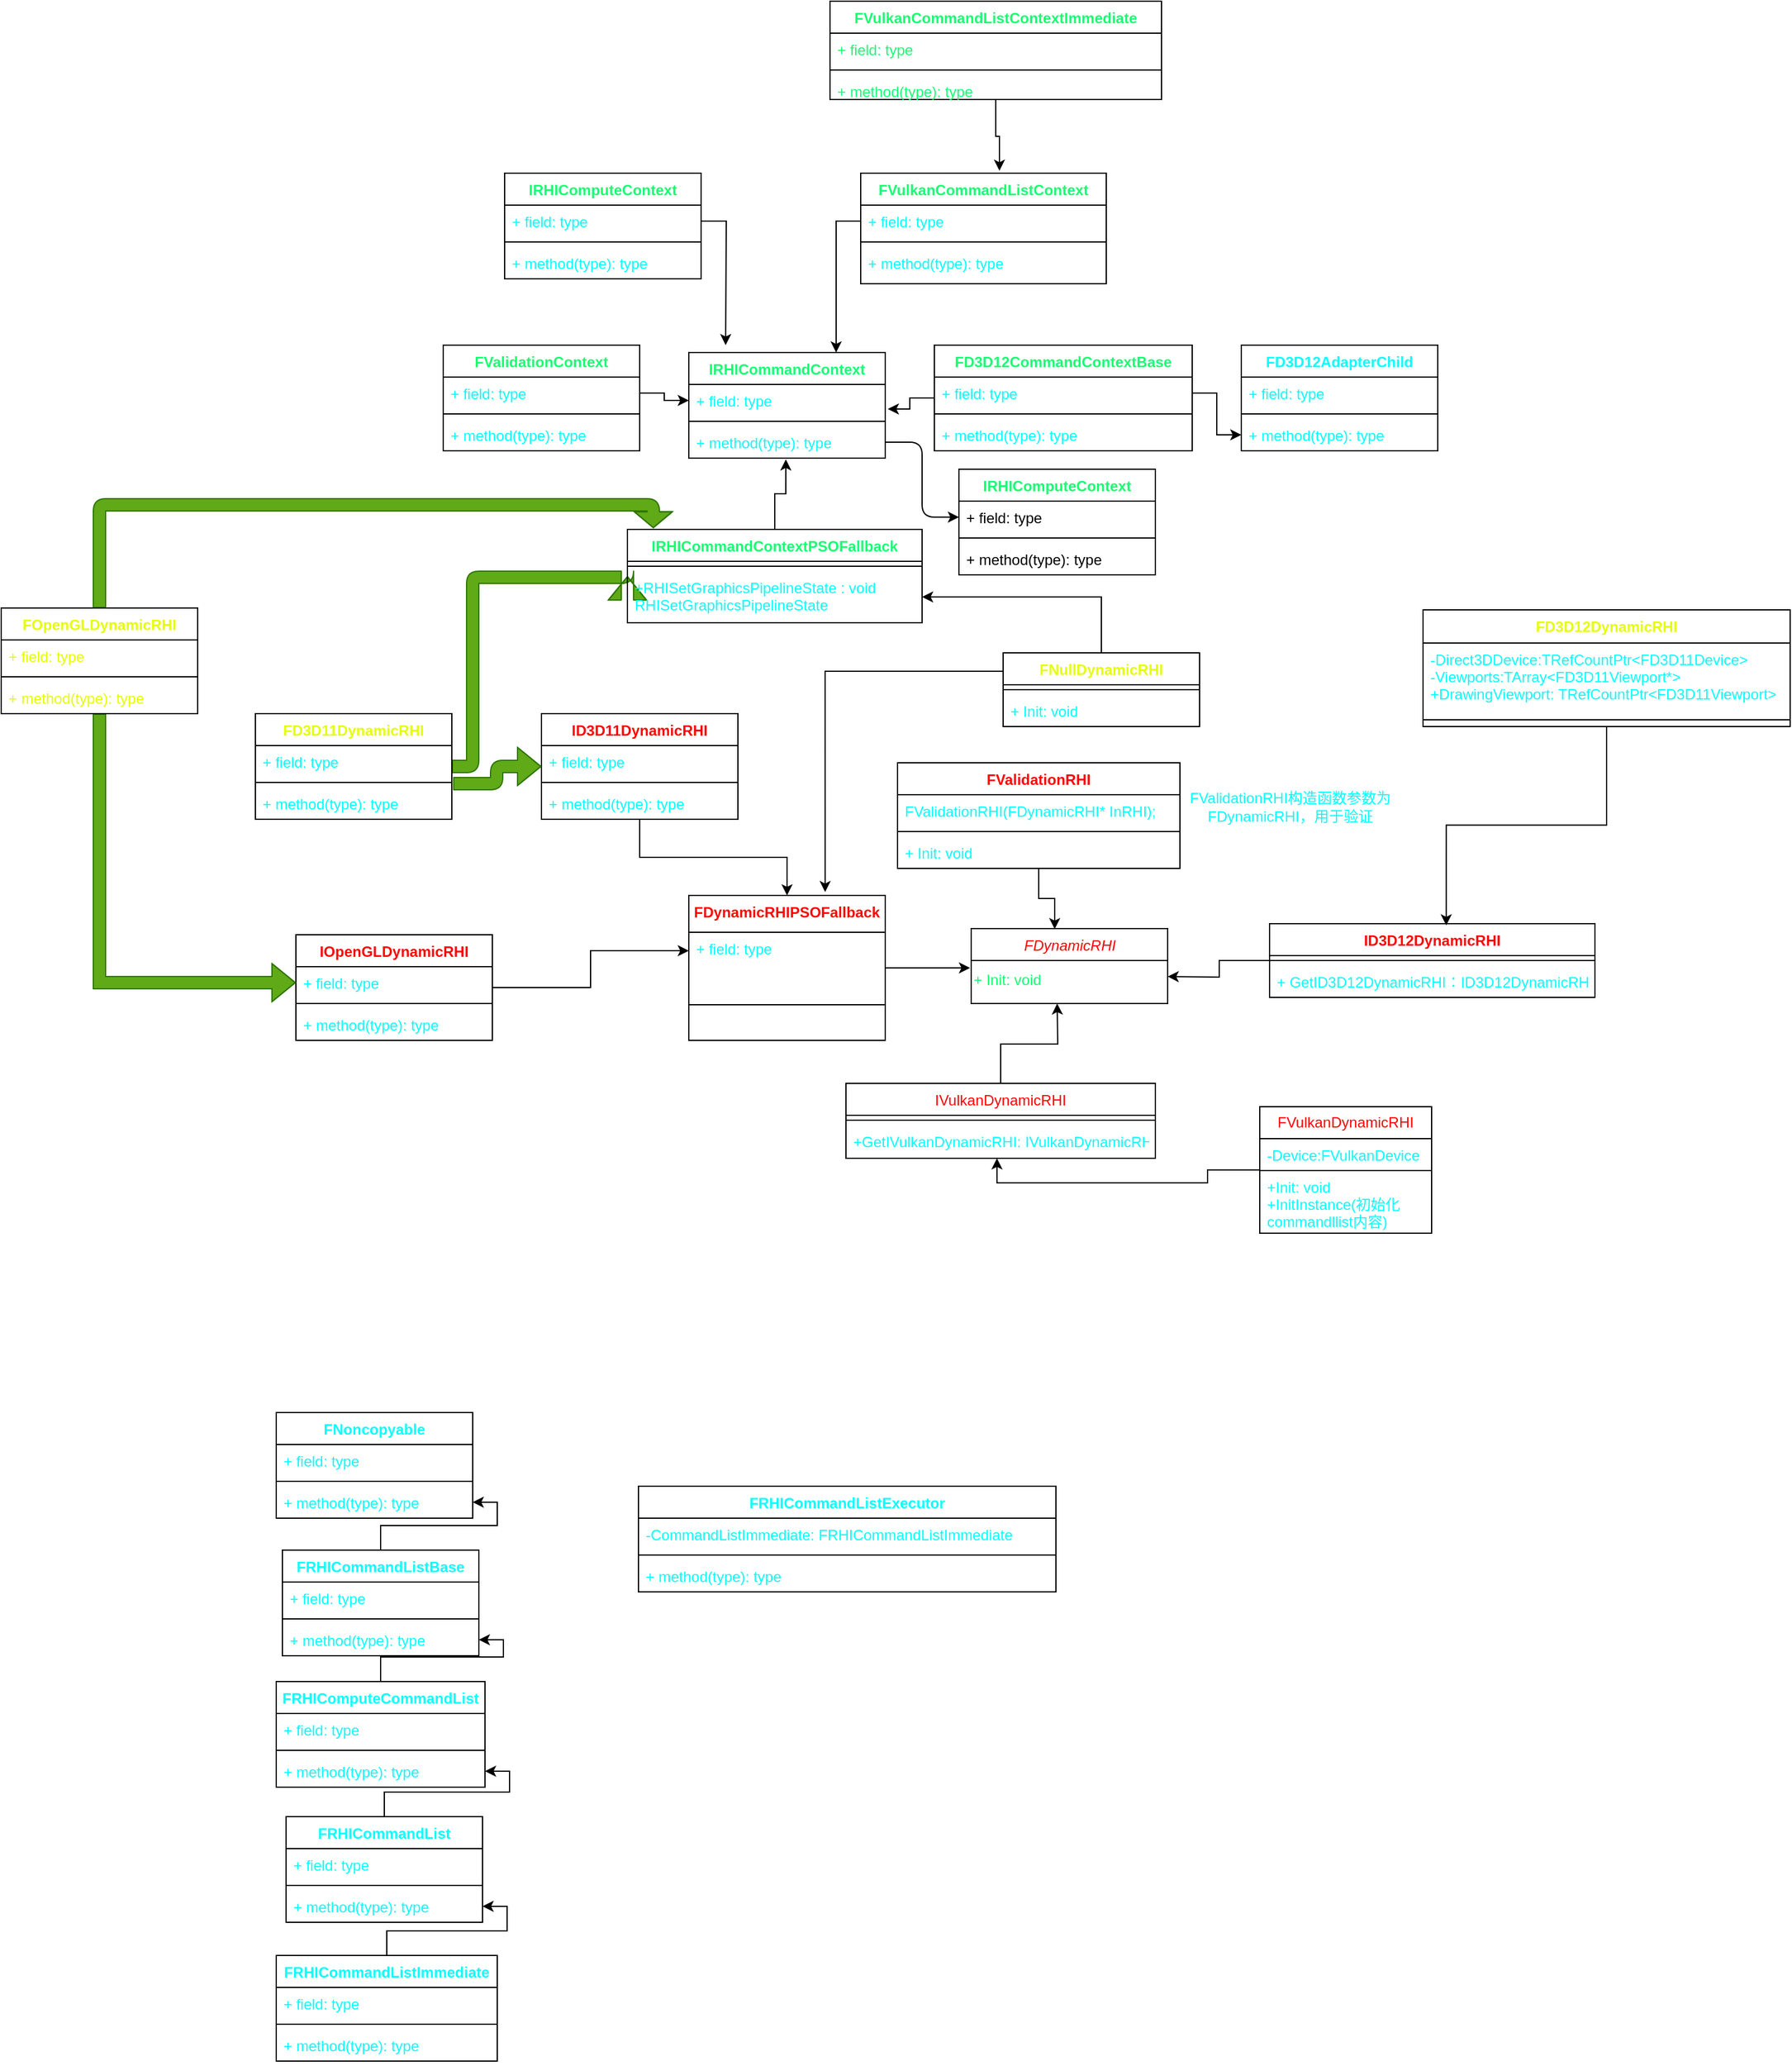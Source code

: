 <mxfile version="20.8.11" type="github">
  <diagram id="C5RBs43oDa-KdzZeNtuy" name="Page-1">
    <mxGraphModel dx="1834" dy="1564" grid="0" gridSize="10" guides="1" tooltips="1" connect="1" arrows="1" fold="1" page="0" pageScale="1" pageWidth="827" pageHeight="1169" math="0" shadow="0">
      <root>
        <mxCell id="WIyWlLk6GJQsqaUBKTNV-0" />
        <mxCell id="WIyWlLk6GJQsqaUBKTNV-1" parent="WIyWlLk6GJQsqaUBKTNV-0" />
        <mxCell id="zkfFHV4jXpPFQw0GAbJ--0" value="FDynamicRHI" style="swimlane;fontStyle=2;align=center;verticalAlign=top;childLayout=stackLayout;horizontal=1;startSize=26;horizontalStack=0;resizeParent=1;resizeLast=0;collapsible=1;marginBottom=0;rounded=0;shadow=0;strokeWidth=1;fontColor=#FF0000;html=1;" parent="WIyWlLk6GJQsqaUBKTNV-1" vertex="1">
          <mxGeometry x="530" y="15" width="160" height="61" as="geometry">
            <mxRectangle x="230" y="140" width="160" height="26" as="alternateBounds" />
          </mxGeometry>
        </mxCell>
        <mxCell id="ct4GilfMrJWq7pkuff7d-185" style="edgeStyle=orthogonalEdgeStyle;rounded=0;orthogonalLoop=1;jettySize=auto;html=1;labelBackgroundColor=#B3FFC2;fontColor=#14FF72;" parent="WIyWlLk6GJQsqaUBKTNV-1" source="9G_x_tOFYHVMLtaE8qk1-5" edge="1">
          <mxGeometry relative="1" as="geometry">
            <mxPoint x="600" y="76" as="targetPoint" />
          </mxGeometry>
        </mxCell>
        <mxCell id="9G_x_tOFYHVMLtaE8qk1-5" value="IVulkanDynamicRHI" style="swimlane;fontStyle=0;align=center;verticalAlign=top;childLayout=stackLayout;horizontal=1;startSize=26;horizontalStack=0;resizeParent=1;resizeParentMax=0;resizeLast=0;collapsible=1;marginBottom=0;fontColor=#FF0000;" parent="WIyWlLk6GJQsqaUBKTNV-1" vertex="1">
          <mxGeometry x="428" y="141" width="252" height="61" as="geometry" />
        </mxCell>
        <mxCell id="9G_x_tOFYHVMLtaE8qk1-7" value="" style="line;strokeWidth=1;fillColor=none;align=left;verticalAlign=middle;spacingTop=-1;spacingLeft=3;spacingRight=3;rotatable=0;labelPosition=right;points=[];portConstraint=eastwest;strokeColor=inherit;fontColor=#00FFFF;" parent="9G_x_tOFYHVMLtaE8qk1-5" vertex="1">
          <mxGeometry y="26" width="252" height="8" as="geometry" />
        </mxCell>
        <mxCell id="9G_x_tOFYHVMLtaE8qk1-8" value="+GetIVulkanDynamicRHI: IVulkanDynamicRHI" style="text;strokeColor=none;fillColor=none;align=left;verticalAlign=top;spacingLeft=4;spacingRight=4;overflow=hidden;rotatable=0;points=[[0,0.5],[1,0.5]];portConstraint=eastwest;fontColor=#00FFFF;" parent="9G_x_tOFYHVMLtaE8qk1-5" vertex="1">
          <mxGeometry y="34" width="252" height="27" as="geometry" />
        </mxCell>
        <mxCell id="ct4GilfMrJWq7pkuff7d-179" style="edgeStyle=orthogonalEdgeStyle;rounded=0;orthogonalLoop=1;jettySize=auto;html=1;entryX=1;entryY=0.5;entryDx=0;entryDy=0;labelBackgroundColor=#B3FFC2;fontColor=#14FF72;" parent="WIyWlLk6GJQsqaUBKTNV-1" source="9G_x_tOFYHVMLtaE8qk1-10" edge="1">
          <mxGeometry relative="1" as="geometry">
            <mxPoint x="690" y="54" as="targetPoint" />
          </mxGeometry>
        </mxCell>
        <mxCell id="9G_x_tOFYHVMLtaE8qk1-10" value="ID3D12DynamicRHI" style="swimlane;fontStyle=1;align=center;verticalAlign=top;childLayout=stackLayout;horizontal=1;startSize=26;horizontalStack=0;resizeParent=1;resizeParentMax=0;resizeLast=0;collapsible=1;marginBottom=0;fontColor=#FF0000;" parent="WIyWlLk6GJQsqaUBKTNV-1" vertex="1">
          <mxGeometry x="773" y="11" width="265" height="60" as="geometry" />
        </mxCell>
        <mxCell id="9G_x_tOFYHVMLtaE8qk1-12" value="" style="line;strokeWidth=1;fillColor=none;align=left;verticalAlign=middle;spacingTop=-1;spacingLeft=3;spacingRight=3;rotatable=0;labelPosition=right;points=[];portConstraint=eastwest;strokeColor=inherit;fontColor=#00FFFF;" parent="9G_x_tOFYHVMLtaE8qk1-10" vertex="1">
          <mxGeometry y="26" width="265" height="8" as="geometry" />
        </mxCell>
        <mxCell id="9G_x_tOFYHVMLtaE8qk1-13" value="+ GetID3D12DynamicRHI：ID3D12DynamicRHI" style="text;strokeColor=none;fillColor=none;align=left;verticalAlign=top;spacingLeft=4;spacingRight=4;overflow=hidden;rotatable=0;points=[[0,0.5],[1,0.5]];portConstraint=eastwest;fontColor=#00FFFF;" parent="9G_x_tOFYHVMLtaE8qk1-10" vertex="1">
          <mxGeometry y="34" width="265" height="26" as="geometry" />
        </mxCell>
        <mxCell id="ct4GilfMrJWq7pkuff7d-32" style="edgeStyle=orthogonalEdgeStyle;rounded=0;orthogonalLoop=1;jettySize=auto;html=1;entryX=0.425;entryY=0.007;entryDx=0;entryDy=0;entryPerimeter=0;fontColor=#00FFFF;" parent="WIyWlLk6GJQsqaUBKTNV-1" source="9G_x_tOFYHVMLtaE8qk1-15" target="zkfFHV4jXpPFQw0GAbJ--0" edge="1">
          <mxGeometry relative="1" as="geometry" />
        </mxCell>
        <mxCell id="9G_x_tOFYHVMLtaE8qk1-15" value="FValidationRHI" style="swimlane;fontStyle=1;align=center;verticalAlign=top;childLayout=stackLayout;horizontal=1;startSize=26;horizontalStack=0;resizeParent=1;resizeParentMax=0;resizeLast=0;collapsible=1;marginBottom=0;fontColor=#FF0000;" parent="WIyWlLk6GJQsqaUBKTNV-1" vertex="1">
          <mxGeometry x="470" y="-120" width="230" height="86" as="geometry" />
        </mxCell>
        <mxCell id="9G_x_tOFYHVMLtaE8qk1-16" value="FValidationRHI(FDynamicRHI* InRHI);" style="text;strokeColor=none;fillColor=none;align=left;verticalAlign=top;spacingLeft=4;spacingRight=4;overflow=hidden;rotatable=0;points=[[0,0.5],[1,0.5]];portConstraint=eastwest;fontColor=#00FFFF;" parent="9G_x_tOFYHVMLtaE8qk1-15" vertex="1">
          <mxGeometry y="26" width="230" height="26" as="geometry" />
        </mxCell>
        <mxCell id="9G_x_tOFYHVMLtaE8qk1-17" value="" style="line;strokeWidth=1;fillColor=none;align=left;verticalAlign=middle;spacingTop=-1;spacingLeft=3;spacingRight=3;rotatable=0;labelPosition=right;points=[];portConstraint=eastwest;strokeColor=inherit;fontColor=#00FFFF;" parent="9G_x_tOFYHVMLtaE8qk1-15" vertex="1">
          <mxGeometry y="52" width="230" height="8" as="geometry" />
        </mxCell>
        <mxCell id="9G_x_tOFYHVMLtaE8qk1-18" value="+ Init: void" style="text;strokeColor=none;fillColor=none;align=left;verticalAlign=top;spacingLeft=4;spacingRight=4;overflow=hidden;rotatable=0;points=[[0,0.5],[1,0.5]];portConstraint=eastwest;fontColor=#00FFFF;" parent="9G_x_tOFYHVMLtaE8qk1-15" vertex="1">
          <mxGeometry y="60" width="230" height="26" as="geometry" />
        </mxCell>
        <mxCell id="ct4GilfMrJWq7pkuff7d-177" style="edgeStyle=orthogonalEdgeStyle;rounded=0;orthogonalLoop=1;jettySize=auto;html=1;entryX=-0.006;entryY=0.231;entryDx=0;entryDy=0;entryPerimeter=0;labelBackgroundColor=#B3FFC2;fontColor=#14FF72;" parent="WIyWlLk6GJQsqaUBKTNV-1" source="9G_x_tOFYHVMLtaE8qk1-21" edge="1">
          <mxGeometry relative="1" as="geometry">
            <mxPoint x="529.04" y="47.006" as="targetPoint" />
          </mxGeometry>
        </mxCell>
        <mxCell id="9G_x_tOFYHVMLtaE8qk1-21" value="FDynamicRHIPSOFallback&#xa;" style="swimlane;fontStyle=1;align=center;verticalAlign=top;childLayout=stackLayout;horizontal=1;startSize=30;horizontalStack=0;resizeParent=1;resizeParentMax=0;resizeLast=0;collapsible=1;marginBottom=0;fontColor=#FF0000;" parent="WIyWlLk6GJQsqaUBKTNV-1" vertex="1">
          <mxGeometry x="300" y="-12" width="160" height="118" as="geometry" />
        </mxCell>
        <mxCell id="9G_x_tOFYHVMLtaE8qk1-22" value="+ field: type" style="text;strokeColor=none;fillColor=none;align=left;verticalAlign=top;spacingLeft=4;spacingRight=4;overflow=hidden;rotatable=0;points=[[0,0.5],[1,0.5]];portConstraint=eastwest;fontColor=#00FFFF;" parent="9G_x_tOFYHVMLtaE8qk1-21" vertex="1">
          <mxGeometry y="30" width="160" height="30" as="geometry" />
        </mxCell>
        <mxCell id="9G_x_tOFYHVMLtaE8qk1-23" value="" style="line;strokeWidth=1;fillColor=none;align=left;verticalAlign=middle;spacingTop=-1;spacingLeft=3;spacingRight=3;rotatable=0;labelPosition=right;points=[];portConstraint=eastwest;strokeColor=inherit;fontColor=#00FFFF;" parent="9G_x_tOFYHVMLtaE8qk1-21" vertex="1">
          <mxGeometry y="60" width="160" height="58" as="geometry" />
        </mxCell>
        <mxCell id="ct4GilfMrJWq7pkuff7d-14" style="edgeStyle=orthogonalEdgeStyle;rounded=0;orthogonalLoop=1;jettySize=auto;html=1;entryX=0.488;entryY=1;entryDx=0;entryDy=0;entryPerimeter=0;fontColor=#00FFFF;" parent="WIyWlLk6GJQsqaUBKTNV-1" source="ct4GilfMrJWq7pkuff7d-1" target="9G_x_tOFYHVMLtaE8qk1-8" edge="1">
          <mxGeometry relative="1" as="geometry" />
        </mxCell>
        <mxCell id="ct4GilfMrJWq7pkuff7d-1" value="FVulkanDynamicRHI" style="swimlane;fontStyle=0;childLayout=stackLayout;horizontal=1;startSize=26;fillColor=none;horizontalStack=0;resizeParent=1;resizeParentMax=0;resizeLast=0;collapsible=1;marginBottom=0;fontColor=#FF0000;whiteSpace=wrap;labelBackgroundColor=none;labelBorderColor=none;" parent="WIyWlLk6GJQsqaUBKTNV-1" vertex="1">
          <mxGeometry x="765" y="160" width="140" height="103" as="geometry" />
        </mxCell>
        <mxCell id="ct4GilfMrJWq7pkuff7d-2" value="-Device:FVulkanDevice" style="text;strokeColor=default;fillColor=none;align=left;verticalAlign=top;spacingLeft=4;spacingRight=4;overflow=hidden;rotatable=0;points=[[0,0.5],[1,0.5]];portConstraint=eastwest;fontColor=#00FFFF;" parent="ct4GilfMrJWq7pkuff7d-1" vertex="1">
          <mxGeometry y="26" width="140" height="26" as="geometry" />
        </mxCell>
        <mxCell id="ct4GilfMrJWq7pkuff7d-4" value="+Init: void&#xa;+InitInstance(初始化&#xa;commandllist内容)" style="text;strokeColor=none;fillColor=none;align=left;verticalAlign=top;spacingLeft=4;spacingRight=4;overflow=hidden;rotatable=0;points=[[0,0.5],[1,0.5]];portConstraint=eastwest;labelBorderColor=none;fontColor=#00FFFF;" parent="ct4GilfMrJWq7pkuff7d-1" vertex="1">
          <mxGeometry y="52" width="140" height="51" as="geometry" />
        </mxCell>
        <mxCell id="ct4GilfMrJWq7pkuff7d-19" style="edgeStyle=orthogonalEdgeStyle;rounded=0;orthogonalLoop=1;jettySize=auto;html=1;fontColor=#00FFFF;entryX=0;entryY=0.5;entryDx=0;entryDy=0;" parent="WIyWlLk6GJQsqaUBKTNV-1" source="ct4GilfMrJWq7pkuff7d-15" target="9G_x_tOFYHVMLtaE8qk1-22" edge="1">
          <mxGeometry relative="1" as="geometry" />
        </mxCell>
        <mxCell id="ct4GilfMrJWq7pkuff7d-15" value="IOpenGLDynamicRHI" style="swimlane;fontStyle=1;align=center;verticalAlign=top;childLayout=stackLayout;horizontal=1;startSize=26;horizontalStack=0;resizeParent=1;resizeParentMax=0;resizeLast=0;collapsible=1;marginBottom=0;fontColor=#FF0000;" parent="WIyWlLk6GJQsqaUBKTNV-1" vertex="1">
          <mxGeometry x="-20" y="20" width="160" height="86" as="geometry" />
        </mxCell>
        <mxCell id="ct4GilfMrJWq7pkuff7d-16" value="+ field: type" style="text;strokeColor=none;fillColor=none;align=left;verticalAlign=top;spacingLeft=4;spacingRight=4;overflow=hidden;rotatable=0;points=[[0,0.5],[1,0.5]];portConstraint=eastwest;fontColor=#00FFFF;" parent="ct4GilfMrJWq7pkuff7d-15" vertex="1">
          <mxGeometry y="26" width="160" height="26" as="geometry" />
        </mxCell>
        <mxCell id="ct4GilfMrJWq7pkuff7d-17" value="" style="line;strokeWidth=1;fillColor=none;align=left;verticalAlign=middle;spacingTop=-1;spacingLeft=3;spacingRight=3;rotatable=0;labelPosition=right;points=[];portConstraint=eastwest;strokeColor=inherit;fontColor=#00FFFF;" parent="ct4GilfMrJWq7pkuff7d-15" vertex="1">
          <mxGeometry y="52" width="160" height="8" as="geometry" />
        </mxCell>
        <mxCell id="ct4GilfMrJWq7pkuff7d-18" value="+ method(type): type" style="text;strokeColor=none;fillColor=none;align=left;verticalAlign=top;spacingLeft=4;spacingRight=4;overflow=hidden;rotatable=0;points=[[0,0.5],[1,0.5]];portConstraint=eastwest;fontColor=#00FFFF;" parent="ct4GilfMrJWq7pkuff7d-15" vertex="1">
          <mxGeometry y="60" width="160" height="26" as="geometry" />
        </mxCell>
        <mxCell id="ct4GilfMrJWq7pkuff7d-25" style="edgeStyle=orthogonalEdgeStyle;rounded=0;orthogonalLoop=1;jettySize=auto;html=1;entryX=0.5;entryY=0;entryDx=0;entryDy=0;fontColor=#00FFFF;" parent="WIyWlLk6GJQsqaUBKTNV-1" source="ct4GilfMrJWq7pkuff7d-21" target="9G_x_tOFYHVMLtaE8qk1-21" edge="1">
          <mxGeometry relative="1" as="geometry" />
        </mxCell>
        <mxCell id="ct4GilfMrJWq7pkuff7d-21" value="ID3D11DynamicRHI" style="swimlane;fontStyle=1;align=center;verticalAlign=top;childLayout=stackLayout;horizontal=1;startSize=26;horizontalStack=0;resizeParent=1;resizeParentMax=0;resizeLast=0;collapsible=1;marginBottom=0;fontColor=#FF0000;" parent="WIyWlLk6GJQsqaUBKTNV-1" vertex="1">
          <mxGeometry x="180" y="-160" width="160" height="86" as="geometry" />
        </mxCell>
        <mxCell id="ct4GilfMrJWq7pkuff7d-22" value="+ field: type" style="text;strokeColor=none;fillColor=none;align=left;verticalAlign=top;spacingLeft=4;spacingRight=4;overflow=hidden;rotatable=0;points=[[0,0.5],[1,0.5]];portConstraint=eastwest;fontColor=#00FFFF;" parent="ct4GilfMrJWq7pkuff7d-21" vertex="1">
          <mxGeometry y="26" width="160" height="26" as="geometry" />
        </mxCell>
        <mxCell id="ct4GilfMrJWq7pkuff7d-23" value="" style="line;strokeWidth=1;fillColor=none;align=left;verticalAlign=middle;spacingTop=-1;spacingLeft=3;spacingRight=3;rotatable=0;labelPosition=right;points=[];portConstraint=eastwest;strokeColor=inherit;fontColor=#00FFFF;" parent="ct4GilfMrJWq7pkuff7d-21" vertex="1">
          <mxGeometry y="52" width="160" height="8" as="geometry" />
        </mxCell>
        <mxCell id="ct4GilfMrJWq7pkuff7d-24" value="+ method(type): type" style="text;strokeColor=none;fillColor=none;align=left;verticalAlign=top;spacingLeft=4;spacingRight=4;overflow=hidden;rotatable=0;points=[[0,0.5],[1,0.5]];portConstraint=eastwest;fontColor=#00FFFF;" parent="ct4GilfMrJWq7pkuff7d-21" vertex="1">
          <mxGeometry y="60" width="160" height="26" as="geometry" />
        </mxCell>
        <mxCell id="ct4GilfMrJWq7pkuff7d-27" value="FValidationRHI构造函数参数为FDynamicRHI，用于验证" style="text;html=1;strokeColor=none;fillColor=none;align=center;verticalAlign=middle;whiteSpace=wrap;rounded=0;fontColor=#00FFFF;" parent="WIyWlLk6GJQsqaUBKTNV-1" vertex="1">
          <mxGeometry x="690" y="-134" width="200" height="100" as="geometry" />
        </mxCell>
        <mxCell id="ct4GilfMrJWq7pkuff7d-28" value="FRHICommandListExecutor" style="swimlane;fontStyle=1;align=center;verticalAlign=top;childLayout=stackLayout;horizontal=1;startSize=26;horizontalStack=0;resizeParent=1;resizeParentMax=0;resizeLast=0;collapsible=1;marginBottom=0;fontColor=#00FFFF;" parent="WIyWlLk6GJQsqaUBKTNV-1" vertex="1">
          <mxGeometry x="259" y="469" width="340" height="86" as="geometry" />
        </mxCell>
        <mxCell id="ct4GilfMrJWq7pkuff7d-29" value="-CommandListImmediate: FRHICommandListImmediate" style="text;strokeColor=none;fillColor=none;align=left;verticalAlign=top;spacingLeft=4;spacingRight=4;overflow=hidden;rotatable=0;points=[[0,0.5],[1,0.5]];portConstraint=eastwest;fontColor=#00FFFF;" parent="ct4GilfMrJWq7pkuff7d-28" vertex="1">
          <mxGeometry y="26" width="340" height="26" as="geometry" />
        </mxCell>
        <mxCell id="ct4GilfMrJWq7pkuff7d-30" value="" style="line;strokeWidth=1;fillColor=none;align=left;verticalAlign=middle;spacingTop=-1;spacingLeft=3;spacingRight=3;rotatable=0;labelPosition=right;points=[];portConstraint=eastwest;strokeColor=inherit;fontColor=#00FFFF;" parent="ct4GilfMrJWq7pkuff7d-28" vertex="1">
          <mxGeometry y="52" width="340" height="8" as="geometry" />
        </mxCell>
        <mxCell id="ct4GilfMrJWq7pkuff7d-31" value="+ method(type): type" style="text;strokeColor=none;fillColor=none;align=left;verticalAlign=top;spacingLeft=4;spacingRight=4;overflow=hidden;rotatable=0;points=[[0,0.5],[1,0.5]];portConstraint=eastwest;fontColor=#00FFFF;" parent="ct4GilfMrJWq7pkuff7d-28" vertex="1">
          <mxGeometry y="60" width="340" height="26" as="geometry" />
        </mxCell>
        <mxCell id="ct4GilfMrJWq7pkuff7d-163" value="" style="edgeStyle=orthogonalEdgeStyle;rounded=0;orthogonalLoop=1;jettySize=auto;html=1;fontColor=#FF0000;" parent="WIyWlLk6GJQsqaUBKTNV-1" source="ct4GilfMrJWq7pkuff7d-34" target="ct4GilfMrJWq7pkuff7d-41" edge="1">
          <mxGeometry relative="1" as="geometry" />
        </mxCell>
        <mxCell id="ct4GilfMrJWq7pkuff7d-34" value="FRHICommandListImmediate" style="swimlane;fontStyle=1;align=center;verticalAlign=top;childLayout=stackLayout;horizontal=1;startSize=26;horizontalStack=0;resizeParent=1;resizeParentMax=0;resizeLast=0;collapsible=1;marginBottom=0;fontColor=#00FFFF;" parent="WIyWlLk6GJQsqaUBKTNV-1" vertex="1">
          <mxGeometry x="-36" y="851" width="180" height="86" as="geometry" />
        </mxCell>
        <mxCell id="ct4GilfMrJWq7pkuff7d-35" value="+ field: type" style="text;strokeColor=none;fillColor=none;align=left;verticalAlign=top;spacingLeft=4;spacingRight=4;overflow=hidden;rotatable=0;points=[[0,0.5],[1,0.5]];portConstraint=eastwest;fontColor=#00FFFF;" parent="ct4GilfMrJWq7pkuff7d-34" vertex="1">
          <mxGeometry y="26" width="180" height="26" as="geometry" />
        </mxCell>
        <mxCell id="ct4GilfMrJWq7pkuff7d-36" value="" style="line;strokeWidth=1;fillColor=none;align=left;verticalAlign=middle;spacingTop=-1;spacingLeft=3;spacingRight=3;rotatable=0;labelPosition=right;points=[];portConstraint=eastwest;strokeColor=inherit;fontColor=#00FFFF;" parent="ct4GilfMrJWq7pkuff7d-34" vertex="1">
          <mxGeometry y="52" width="180" height="8" as="geometry" />
        </mxCell>
        <mxCell id="ct4GilfMrJWq7pkuff7d-37" value="+ method(type): type" style="text;strokeColor=none;fillColor=none;align=left;verticalAlign=top;spacingLeft=4;spacingRight=4;overflow=hidden;rotatable=0;points=[[0,0.5],[1,0.5]];portConstraint=eastwest;fontColor=#00FFFF;" parent="ct4GilfMrJWq7pkuff7d-34" vertex="1">
          <mxGeometry y="60" width="180" height="26" as="geometry" />
        </mxCell>
        <mxCell id="ct4GilfMrJWq7pkuff7d-159" value="" style="edgeStyle=orthogonalEdgeStyle;rounded=0;orthogonalLoop=1;jettySize=auto;html=1;fontColor=#FF0000;" parent="WIyWlLk6GJQsqaUBKTNV-1" source="ct4GilfMrJWq7pkuff7d-38" target="ct4GilfMrJWq7pkuff7d-45" edge="1">
          <mxGeometry relative="1" as="geometry" />
        </mxCell>
        <mxCell id="ct4GilfMrJWq7pkuff7d-38" value="FRHICommandList" style="swimlane;fontStyle=1;align=center;verticalAlign=top;childLayout=stackLayout;horizontal=1;startSize=26;horizontalStack=0;resizeParent=1;resizeParentMax=0;resizeLast=0;collapsible=1;marginBottom=0;fontColor=#00FFFF;" parent="WIyWlLk6GJQsqaUBKTNV-1" vertex="1">
          <mxGeometry x="-28" y="738" width="160" height="86" as="geometry" />
        </mxCell>
        <mxCell id="ct4GilfMrJWq7pkuff7d-39" value="+ field: type" style="text;strokeColor=none;fillColor=none;align=left;verticalAlign=top;spacingLeft=4;spacingRight=4;overflow=hidden;rotatable=0;points=[[0,0.5],[1,0.5]];portConstraint=eastwest;fontColor=#00FFFF;" parent="ct4GilfMrJWq7pkuff7d-38" vertex="1">
          <mxGeometry y="26" width="160" height="26" as="geometry" />
        </mxCell>
        <mxCell id="ct4GilfMrJWq7pkuff7d-40" value="" style="line;strokeWidth=1;fillColor=none;align=left;verticalAlign=middle;spacingTop=-1;spacingLeft=3;spacingRight=3;rotatable=0;labelPosition=right;points=[];portConstraint=eastwest;strokeColor=inherit;fontColor=#00FFFF;" parent="ct4GilfMrJWq7pkuff7d-38" vertex="1">
          <mxGeometry y="52" width="160" height="8" as="geometry" />
        </mxCell>
        <mxCell id="ct4GilfMrJWq7pkuff7d-41" value="+ method(type): type" style="text;strokeColor=none;fillColor=none;align=left;verticalAlign=top;spacingLeft=4;spacingRight=4;overflow=hidden;rotatable=0;points=[[0,0.5],[1,0.5]];portConstraint=eastwest;fontColor=#00FFFF;" parent="ct4GilfMrJWq7pkuff7d-38" vertex="1">
          <mxGeometry y="60" width="160" height="26" as="geometry" />
        </mxCell>
        <mxCell id="ct4GilfMrJWq7pkuff7d-160" value="" style="edgeStyle=orthogonalEdgeStyle;rounded=0;orthogonalLoop=1;jettySize=auto;html=1;fontColor=#FF0000;" parent="WIyWlLk6GJQsqaUBKTNV-1" source="ct4GilfMrJWq7pkuff7d-42" target="ct4GilfMrJWq7pkuff7d-49" edge="1">
          <mxGeometry relative="1" as="geometry" />
        </mxCell>
        <mxCell id="ct4GilfMrJWq7pkuff7d-42" value="FRHIComputeCommandList" style="swimlane;fontStyle=1;align=center;verticalAlign=top;childLayout=stackLayout;horizontal=1;startSize=26;horizontalStack=0;resizeParent=1;resizeParentMax=0;resizeLast=0;collapsible=1;marginBottom=0;fontColor=#00FFFF;" parent="WIyWlLk6GJQsqaUBKTNV-1" vertex="1">
          <mxGeometry x="-36" y="628" width="170" height="86" as="geometry" />
        </mxCell>
        <mxCell id="ct4GilfMrJWq7pkuff7d-43" value="+ field: type" style="text;strokeColor=none;fillColor=none;align=left;verticalAlign=top;spacingLeft=4;spacingRight=4;overflow=hidden;rotatable=0;points=[[0,0.5],[1,0.5]];portConstraint=eastwest;fontColor=#00FFFF;" parent="ct4GilfMrJWq7pkuff7d-42" vertex="1">
          <mxGeometry y="26" width="170" height="26" as="geometry" />
        </mxCell>
        <mxCell id="ct4GilfMrJWq7pkuff7d-44" value="" style="line;strokeWidth=1;fillColor=none;align=left;verticalAlign=middle;spacingTop=-1;spacingLeft=3;spacingRight=3;rotatable=0;labelPosition=right;points=[];portConstraint=eastwest;strokeColor=inherit;fontColor=#00FFFF;" parent="ct4GilfMrJWq7pkuff7d-42" vertex="1">
          <mxGeometry y="52" width="170" height="8" as="geometry" />
        </mxCell>
        <mxCell id="ct4GilfMrJWq7pkuff7d-45" value="+ method(type): type" style="text;strokeColor=none;fillColor=none;align=left;verticalAlign=top;spacingLeft=4;spacingRight=4;overflow=hidden;rotatable=0;points=[[0,0.5],[1,0.5]];portConstraint=eastwest;fontColor=#00FFFF;" parent="ct4GilfMrJWq7pkuff7d-42" vertex="1">
          <mxGeometry y="60" width="170" height="26" as="geometry" />
        </mxCell>
        <mxCell id="ct4GilfMrJWq7pkuff7d-161" value="" style="edgeStyle=orthogonalEdgeStyle;rounded=0;orthogonalLoop=1;jettySize=auto;html=1;fontColor=#FF0000;" parent="WIyWlLk6GJQsqaUBKTNV-1" source="ct4GilfMrJWq7pkuff7d-46" target="ct4GilfMrJWq7pkuff7d-53" edge="1">
          <mxGeometry relative="1" as="geometry" />
        </mxCell>
        <mxCell id="ct4GilfMrJWq7pkuff7d-46" value="FRHICommandListBase" style="swimlane;fontStyle=1;align=center;verticalAlign=top;childLayout=stackLayout;horizontal=1;startSize=26;horizontalStack=0;resizeParent=1;resizeParentMax=0;resizeLast=0;collapsible=1;marginBottom=0;fontColor=#00FFFF;" parent="WIyWlLk6GJQsqaUBKTNV-1" vertex="1">
          <mxGeometry x="-31" y="521" width="160" height="86" as="geometry" />
        </mxCell>
        <mxCell id="ct4GilfMrJWq7pkuff7d-47" value="+ field: type" style="text;strokeColor=none;fillColor=none;align=left;verticalAlign=top;spacingLeft=4;spacingRight=4;overflow=hidden;rotatable=0;points=[[0,0.5],[1,0.5]];portConstraint=eastwest;fontColor=#00FFFF;" parent="ct4GilfMrJWq7pkuff7d-46" vertex="1">
          <mxGeometry y="26" width="160" height="26" as="geometry" />
        </mxCell>
        <mxCell id="ct4GilfMrJWq7pkuff7d-48" value="" style="line;strokeWidth=1;fillColor=none;align=left;verticalAlign=middle;spacingTop=-1;spacingLeft=3;spacingRight=3;rotatable=0;labelPosition=right;points=[];portConstraint=eastwest;strokeColor=inherit;fontColor=#00FFFF;" parent="ct4GilfMrJWq7pkuff7d-46" vertex="1">
          <mxGeometry y="52" width="160" height="8" as="geometry" />
        </mxCell>
        <mxCell id="ct4GilfMrJWq7pkuff7d-49" value="+ method(type): type" style="text;strokeColor=none;fillColor=none;align=left;verticalAlign=top;spacingLeft=4;spacingRight=4;overflow=hidden;rotatable=0;points=[[0,0.5],[1,0.5]];portConstraint=eastwest;fontColor=#00FFFF;" parent="ct4GilfMrJWq7pkuff7d-46" vertex="1">
          <mxGeometry y="60" width="160" height="26" as="geometry" />
        </mxCell>
        <mxCell id="ct4GilfMrJWq7pkuff7d-50" value="FNoncopyable" style="swimlane;fontStyle=1;align=center;verticalAlign=top;childLayout=stackLayout;horizontal=1;startSize=26;horizontalStack=0;resizeParent=1;resizeParentMax=0;resizeLast=0;collapsible=1;marginBottom=0;fontColor=#00FFFF;" parent="WIyWlLk6GJQsqaUBKTNV-1" vertex="1">
          <mxGeometry x="-36" y="409" width="160" height="86" as="geometry" />
        </mxCell>
        <mxCell id="ct4GilfMrJWq7pkuff7d-51" value="+ field: type" style="text;strokeColor=none;fillColor=none;align=left;verticalAlign=top;spacingLeft=4;spacingRight=4;overflow=hidden;rotatable=0;points=[[0,0.5],[1,0.5]];portConstraint=eastwest;fontColor=#00FFFF;" parent="ct4GilfMrJWq7pkuff7d-50" vertex="1">
          <mxGeometry y="26" width="160" height="26" as="geometry" />
        </mxCell>
        <mxCell id="ct4GilfMrJWq7pkuff7d-52" value="" style="line;strokeWidth=1;fillColor=none;align=left;verticalAlign=middle;spacingTop=-1;spacingLeft=3;spacingRight=3;rotatable=0;labelPosition=right;points=[];portConstraint=eastwest;strokeColor=inherit;fontColor=#00FFFF;" parent="ct4GilfMrJWq7pkuff7d-50" vertex="1">
          <mxGeometry y="52" width="160" height="8" as="geometry" />
        </mxCell>
        <mxCell id="ct4GilfMrJWq7pkuff7d-53" value="+ method(type): type" style="text;strokeColor=none;fillColor=none;align=left;verticalAlign=top;spacingLeft=4;spacingRight=4;overflow=hidden;rotatable=0;points=[[0,0.5],[1,0.5]];portConstraint=eastwest;fontColor=#00FFFF;" parent="ct4GilfMrJWq7pkuff7d-50" vertex="1">
          <mxGeometry y="60" width="160" height="26" as="geometry" />
        </mxCell>
        <mxCell id="ct4GilfMrJWq7pkuff7d-137" style="edgeStyle=orthogonalEdgeStyle;rounded=1;orthogonalLoop=1;jettySize=auto;html=1;fontColor=#00FFFF;shape=flexArrow;fillColor=#60a917;strokeColor=#2D7600;exitX=1.006;exitY=1.192;exitDx=0;exitDy=0;exitPerimeter=0;" parent="WIyWlLk6GJQsqaUBKTNV-1" source="ct4GilfMrJWq7pkuff7d-100" target="ct4GilfMrJWq7pkuff7d-21" edge="1">
          <mxGeometry relative="1" as="geometry" />
        </mxCell>
        <mxCell id="ct4GilfMrJWq7pkuff7d-138" style="edgeStyle=orthogonalEdgeStyle;rounded=1;orthogonalLoop=1;jettySize=auto;html=1;entryX=0;entryY=0.5;entryDx=0;entryDy=0;fontColor=#00FFFF;fillColor=#60a917;strokeColor=#2D7600;shape=flexArrow;fillStyle=solid;gradientColor=none;strokeWidth=1;shadow=0;endSize=6;" parent="WIyWlLk6GJQsqaUBKTNV-1" source="ct4GilfMrJWq7pkuff7d-99" edge="1">
          <mxGeometry relative="1" as="geometry">
            <mxPoint x="250" y="-272" as="targetPoint" />
            <Array as="points">
              <mxPoint x="124" y="-117" />
              <mxPoint x="124" y="-271" />
            </Array>
          </mxGeometry>
        </mxCell>
        <mxCell id="ct4GilfMrJWq7pkuff7d-99" value="FD3D11DynamicRHI" style="swimlane;fontStyle=1;align=center;verticalAlign=top;childLayout=stackLayout;horizontal=1;startSize=26;horizontalStack=0;resizeParent=1;resizeParentMax=0;resizeLast=0;collapsible=1;marginBottom=0;fontColor=#E5FF00;" parent="WIyWlLk6GJQsqaUBKTNV-1" vertex="1">
          <mxGeometry x="-53" y="-160" width="160" height="86" as="geometry" />
        </mxCell>
        <mxCell id="ct4GilfMrJWq7pkuff7d-100" value="+ field: type" style="text;strokeColor=none;fillColor=none;align=left;verticalAlign=top;spacingLeft=4;spacingRight=4;overflow=hidden;rotatable=0;points=[[0,0.5],[1,0.5]];portConstraint=eastwest;fontColor=#00FFFF;" parent="ct4GilfMrJWq7pkuff7d-99" vertex="1">
          <mxGeometry y="26" width="160" height="26" as="geometry" />
        </mxCell>
        <mxCell id="ct4GilfMrJWq7pkuff7d-101" value="" style="line;strokeWidth=1;fillColor=none;align=left;verticalAlign=middle;spacingTop=-1;spacingLeft=3;spacingRight=3;rotatable=0;labelPosition=right;points=[];portConstraint=eastwest;strokeColor=inherit;fontColor=#00FFFF;" parent="ct4GilfMrJWq7pkuff7d-99" vertex="1">
          <mxGeometry y="52" width="160" height="8" as="geometry" />
        </mxCell>
        <mxCell id="ct4GilfMrJWq7pkuff7d-102" value="+ method(type): type" style="text;strokeColor=none;fillColor=none;align=left;verticalAlign=top;spacingLeft=4;spacingRight=4;overflow=hidden;rotatable=0;points=[[0,0.5],[1,0.5]];portConstraint=eastwest;fontColor=#00FFFF;" parent="ct4GilfMrJWq7pkuff7d-99" vertex="1">
          <mxGeometry y="60" width="160" height="26" as="geometry" />
        </mxCell>
        <mxCell id="ct4GilfMrJWq7pkuff7d-103" value="IRHIComputeContext" style="swimlane;fontStyle=1;align=center;verticalAlign=top;childLayout=stackLayout;horizontal=1;startSize=26;horizontalStack=0;resizeParent=1;resizeParentMax=0;resizeLast=0;collapsible=1;marginBottom=0;fontColor=#14FF72;" parent="WIyWlLk6GJQsqaUBKTNV-1" vertex="1">
          <mxGeometry x="150" y="-600" width="160" height="86" as="geometry" />
        </mxCell>
        <mxCell id="ct4GilfMrJWq7pkuff7d-104" value="+ field: type" style="text;strokeColor=none;fillColor=none;align=left;verticalAlign=top;spacingLeft=4;spacingRight=4;overflow=hidden;rotatable=0;points=[[0,0.5],[1,0.5]];portConstraint=eastwest;fontColor=#00FFFF;" parent="ct4GilfMrJWq7pkuff7d-103" vertex="1">
          <mxGeometry y="26" width="160" height="26" as="geometry" />
        </mxCell>
        <mxCell id="ct4GilfMrJWq7pkuff7d-105" value="" style="line;strokeWidth=1;fillColor=none;align=left;verticalAlign=middle;spacingTop=-1;spacingLeft=3;spacingRight=3;rotatable=0;labelPosition=right;points=[];portConstraint=eastwest;strokeColor=inherit;fontColor=#00FFFF;" parent="ct4GilfMrJWq7pkuff7d-103" vertex="1">
          <mxGeometry y="52" width="160" height="8" as="geometry" />
        </mxCell>
        <mxCell id="ct4GilfMrJWq7pkuff7d-106" value="+ method(type): type" style="text;strokeColor=none;fillColor=none;align=left;verticalAlign=top;spacingLeft=4;spacingRight=4;overflow=hidden;rotatable=0;points=[[0,0.5],[1,0.5]];portConstraint=eastwest;fontColor=#00FFFF;" parent="ct4GilfMrJWq7pkuff7d-103" vertex="1">
          <mxGeometry y="60" width="160" height="26" as="geometry" />
        </mxCell>
        <mxCell id="ct4GilfMrJWq7pkuff7d-107" value="IRHICommandContext" style="swimlane;fontStyle=1;align=center;verticalAlign=top;childLayout=stackLayout;horizontal=1;startSize=26;horizontalStack=0;resizeParent=1;resizeParentMax=0;resizeLast=0;collapsible=1;marginBottom=0;fontColor=#14FF72;" parent="WIyWlLk6GJQsqaUBKTNV-1" vertex="1">
          <mxGeometry x="300" y="-454" width="160" height="86" as="geometry" />
        </mxCell>
        <mxCell id="ct4GilfMrJWq7pkuff7d-108" value="+ field: type" style="text;strokeColor=none;fillColor=none;align=left;verticalAlign=top;spacingLeft=4;spacingRight=4;overflow=hidden;rotatable=0;points=[[0,0.5],[1,0.5]];portConstraint=eastwest;fontColor=#00FFFF;" parent="ct4GilfMrJWq7pkuff7d-107" vertex="1">
          <mxGeometry y="26" width="160" height="26" as="geometry" />
        </mxCell>
        <mxCell id="ct4GilfMrJWq7pkuff7d-109" value="" style="line;strokeWidth=1;fillColor=none;align=left;verticalAlign=middle;spacingTop=-1;spacingLeft=3;spacingRight=3;rotatable=0;labelPosition=right;points=[];portConstraint=eastwest;strokeColor=inherit;fontColor=#00FFFF;" parent="ct4GilfMrJWq7pkuff7d-107" vertex="1">
          <mxGeometry y="52" width="160" height="8" as="geometry" />
        </mxCell>
        <mxCell id="ct4GilfMrJWq7pkuff7d-110" value="+ method(type): type" style="text;strokeColor=none;fillColor=none;align=left;verticalAlign=top;spacingLeft=4;spacingRight=4;overflow=hidden;rotatable=0;points=[[0,0.5],[1,0.5]];portConstraint=eastwest;fontColor=#00FFFF;" parent="ct4GilfMrJWq7pkuff7d-107" vertex="1">
          <mxGeometry y="60" width="160" height="26" as="geometry" />
        </mxCell>
        <mxCell id="ct4GilfMrJWq7pkuff7d-111" style="edgeStyle=orthogonalEdgeStyle;rounded=0;orthogonalLoop=1;jettySize=auto;html=1;entryX=1.013;entryY=0.769;entryDx=0;entryDy=0;entryPerimeter=0;fontColor=#00FFFF;" parent="WIyWlLk6GJQsqaUBKTNV-1" source="ct4GilfMrJWq7pkuff7d-112" target="ct4GilfMrJWq7pkuff7d-108" edge="1">
          <mxGeometry relative="1" as="geometry" />
        </mxCell>
        <mxCell id="ct4GilfMrJWq7pkuff7d-112" value="FD3D12CommandContextBase" style="swimlane;fontStyle=1;align=center;verticalAlign=top;childLayout=stackLayout;horizontal=1;startSize=26;horizontalStack=0;resizeParent=1;resizeParentMax=0;resizeLast=0;collapsible=1;marginBottom=0;fontColor=#14FF72;" parent="WIyWlLk6GJQsqaUBKTNV-1" vertex="1">
          <mxGeometry x="500" y="-460" width="210" height="86" as="geometry" />
        </mxCell>
        <mxCell id="ct4GilfMrJWq7pkuff7d-113" value="+ field: type" style="text;strokeColor=none;fillColor=none;align=left;verticalAlign=top;spacingLeft=4;spacingRight=4;overflow=hidden;rotatable=0;points=[[0,0.5],[1,0.5]];portConstraint=eastwest;fontColor=#00FFFF;" parent="ct4GilfMrJWq7pkuff7d-112" vertex="1">
          <mxGeometry y="26" width="210" height="26" as="geometry" />
        </mxCell>
        <mxCell id="ct4GilfMrJWq7pkuff7d-114" value="" style="line;strokeWidth=1;fillColor=none;align=left;verticalAlign=middle;spacingTop=-1;spacingLeft=3;spacingRight=3;rotatable=0;labelPosition=right;points=[];portConstraint=eastwest;strokeColor=inherit;fontColor=#00FFFF;" parent="ct4GilfMrJWq7pkuff7d-112" vertex="1">
          <mxGeometry y="52" width="210" height="8" as="geometry" />
        </mxCell>
        <mxCell id="ct4GilfMrJWq7pkuff7d-115" value="+ method(type): type" style="text;strokeColor=none;fillColor=none;align=left;verticalAlign=top;spacingLeft=4;spacingRight=4;overflow=hidden;rotatable=0;points=[[0,0.5],[1,0.5]];portConstraint=eastwest;fontColor=#00FFFF;" parent="ct4GilfMrJWq7pkuff7d-112" vertex="1">
          <mxGeometry y="60" width="210" height="26" as="geometry" />
        </mxCell>
        <mxCell id="ct4GilfMrJWq7pkuff7d-116" style="edgeStyle=orthogonalEdgeStyle;rounded=0;orthogonalLoop=1;jettySize=auto;html=1;entryX=0.494;entryY=1.038;entryDx=0;entryDy=0;entryPerimeter=0;fontColor=#00FFFF;" parent="WIyWlLk6GJQsqaUBKTNV-1" source="ct4GilfMrJWq7pkuff7d-117" target="ct4GilfMrJWq7pkuff7d-110" edge="1">
          <mxGeometry relative="1" as="geometry" />
        </mxCell>
        <mxCell id="ct4GilfMrJWq7pkuff7d-117" value="IRHICommandContextPSOFallback" style="swimlane;fontStyle=1;align=center;verticalAlign=top;childLayout=stackLayout;horizontal=1;startSize=26;horizontalStack=0;resizeParent=1;resizeParentMax=0;resizeLast=0;collapsible=1;marginBottom=0;fontColor=#14FF72;" parent="WIyWlLk6GJQsqaUBKTNV-1" vertex="1">
          <mxGeometry x="250" y="-310" width="240" height="76" as="geometry" />
        </mxCell>
        <mxCell id="ct4GilfMrJWq7pkuff7d-119" value="" style="line;strokeWidth=1;fillColor=none;align=left;verticalAlign=middle;spacingTop=-1;spacingLeft=3;spacingRight=3;rotatable=0;labelPosition=right;points=[];portConstraint=eastwest;strokeColor=inherit;fontColor=#00FFFF;" parent="ct4GilfMrJWq7pkuff7d-117" vertex="1">
          <mxGeometry y="26" width="240" height="8" as="geometry" />
        </mxCell>
        <mxCell id="ct4GilfMrJWq7pkuff7d-120" value="+RHISetGraphicsPipelineState : void&#xa;RHISetGraphicsPipelineState" style="text;strokeColor=none;fillColor=none;align=left;verticalAlign=top;spacingLeft=4;spacingRight=4;overflow=hidden;rotatable=0;points=[[0,0.5],[1,0.5]];portConstraint=eastwest;fontColor=#00FFFF;" parent="ct4GilfMrJWq7pkuff7d-117" vertex="1">
          <mxGeometry y="34" width="240" height="42" as="geometry" />
        </mxCell>
        <mxCell id="ct4GilfMrJWq7pkuff7d-121" value="FValidationContext" style="swimlane;fontStyle=1;align=center;verticalAlign=top;childLayout=stackLayout;horizontal=1;startSize=26;horizontalStack=0;resizeParent=1;resizeParentMax=0;resizeLast=0;collapsible=1;marginBottom=0;fontColor=#14FF72;" parent="WIyWlLk6GJQsqaUBKTNV-1" vertex="1">
          <mxGeometry x="100" y="-460" width="160" height="86" as="geometry" />
        </mxCell>
        <mxCell id="ct4GilfMrJWq7pkuff7d-122" value="+ field: type" style="text;strokeColor=none;fillColor=none;align=left;verticalAlign=top;spacingLeft=4;spacingRight=4;overflow=hidden;rotatable=0;points=[[0,0.5],[1,0.5]];portConstraint=eastwest;fontColor=#00FFFF;" parent="ct4GilfMrJWq7pkuff7d-121" vertex="1">
          <mxGeometry y="26" width="160" height="26" as="geometry" />
        </mxCell>
        <mxCell id="ct4GilfMrJWq7pkuff7d-123" value="" style="line;strokeWidth=1;fillColor=none;align=left;verticalAlign=middle;spacingTop=-1;spacingLeft=3;spacingRight=3;rotatable=0;labelPosition=right;points=[];portConstraint=eastwest;strokeColor=inherit;fontColor=#00FFFF;" parent="ct4GilfMrJWq7pkuff7d-121" vertex="1">
          <mxGeometry y="52" width="160" height="8" as="geometry" />
        </mxCell>
        <mxCell id="ct4GilfMrJWq7pkuff7d-124" value="+ method(type): type" style="text;strokeColor=none;fillColor=none;align=left;verticalAlign=top;spacingLeft=4;spacingRight=4;overflow=hidden;rotatable=0;points=[[0,0.5],[1,0.5]];portConstraint=eastwest;fontColor=#00FFFF;" parent="ct4GilfMrJWq7pkuff7d-121" vertex="1">
          <mxGeometry y="60" width="160" height="26" as="geometry" />
        </mxCell>
        <mxCell id="ct4GilfMrJWq7pkuff7d-125" style="edgeStyle=orthogonalEdgeStyle;rounded=0;orthogonalLoop=1;jettySize=auto;html=1;exitX=1;exitY=0.5;exitDx=0;exitDy=0;fontColor=#00FFFF;" parent="WIyWlLk6GJQsqaUBKTNV-1" source="ct4GilfMrJWq7pkuff7d-122" target="ct4GilfMrJWq7pkuff7d-108" edge="1">
          <mxGeometry relative="1" as="geometry" />
        </mxCell>
        <mxCell id="ct4GilfMrJWq7pkuff7d-126" value="FVulkanCommandListContext" style="swimlane;fontStyle=1;align=center;verticalAlign=top;childLayout=stackLayout;horizontal=1;startSize=26;horizontalStack=0;resizeParent=1;resizeParentMax=0;resizeLast=0;collapsible=1;marginBottom=0;fontColor=#14FF72;" parent="WIyWlLk6GJQsqaUBKTNV-1" vertex="1">
          <mxGeometry x="440" y="-600" width="200" height="90" as="geometry" />
        </mxCell>
        <mxCell id="ct4GilfMrJWq7pkuff7d-127" value="+ field: type" style="text;strokeColor=none;fillColor=none;align=left;verticalAlign=top;spacingLeft=4;spacingRight=4;overflow=hidden;rotatable=0;points=[[0,0.5],[1,0.5]];portConstraint=eastwest;fontColor=#00FFFF;" parent="ct4GilfMrJWq7pkuff7d-126" vertex="1">
          <mxGeometry y="26" width="200" height="26" as="geometry" />
        </mxCell>
        <mxCell id="ct4GilfMrJWq7pkuff7d-128" value="" style="line;strokeWidth=1;fillColor=none;align=left;verticalAlign=middle;spacingTop=-1;spacingLeft=3;spacingRight=3;rotatable=0;labelPosition=right;points=[];portConstraint=eastwest;strokeColor=inherit;fontColor=#00FFFF;" parent="ct4GilfMrJWq7pkuff7d-126" vertex="1">
          <mxGeometry y="52" width="200" height="8" as="geometry" />
        </mxCell>
        <mxCell id="ct4GilfMrJWq7pkuff7d-129" value="+ method(type): type" style="text;strokeColor=none;fillColor=none;align=left;verticalAlign=top;spacingLeft=4;spacingRight=4;overflow=hidden;rotatable=0;points=[[0,0.5],[1,0.5]];portConstraint=eastwest;fontColor=#00FFFF;" parent="ct4GilfMrJWq7pkuff7d-126" vertex="1">
          <mxGeometry y="60" width="200" height="30" as="geometry" />
        </mxCell>
        <mxCell id="ct4GilfMrJWq7pkuff7d-130" style="edgeStyle=orthogonalEdgeStyle;rounded=0;orthogonalLoop=1;jettySize=auto;html=1;fontColor=#00FFFF;" parent="WIyWlLk6GJQsqaUBKTNV-1" source="ct4GilfMrJWq7pkuff7d-104" edge="1">
          <mxGeometry relative="1" as="geometry">
            <mxPoint x="330" y="-460" as="targetPoint" />
          </mxGeometry>
        </mxCell>
        <mxCell id="ct4GilfMrJWq7pkuff7d-131" style="edgeStyle=orthogonalEdgeStyle;rounded=0;orthogonalLoop=1;jettySize=auto;html=1;exitX=0;exitY=0.5;exitDx=0;exitDy=0;entryX=0.75;entryY=0;entryDx=0;entryDy=0;fontColor=#00FFFF;" parent="WIyWlLk6GJQsqaUBKTNV-1" source="ct4GilfMrJWq7pkuff7d-127" target="ct4GilfMrJWq7pkuff7d-107" edge="1">
          <mxGeometry relative="1" as="geometry" />
        </mxCell>
        <mxCell id="ct4GilfMrJWq7pkuff7d-132" value="FD3D12AdapterChild" style="swimlane;fontStyle=1;align=center;verticalAlign=top;childLayout=stackLayout;horizontal=1;startSize=26;horizontalStack=0;resizeParent=1;resizeParentMax=0;resizeLast=0;collapsible=1;marginBottom=0;fontColor=#00FFFF;" parent="WIyWlLk6GJQsqaUBKTNV-1" vertex="1">
          <mxGeometry x="750" y="-460" width="160" height="86" as="geometry" />
        </mxCell>
        <mxCell id="ct4GilfMrJWq7pkuff7d-133" value="+ field: type" style="text;strokeColor=none;fillColor=none;align=left;verticalAlign=top;spacingLeft=4;spacingRight=4;overflow=hidden;rotatable=0;points=[[0,0.5],[1,0.5]];portConstraint=eastwest;fontColor=#00FFFF;" parent="ct4GilfMrJWq7pkuff7d-132" vertex="1">
          <mxGeometry y="26" width="160" height="26" as="geometry" />
        </mxCell>
        <mxCell id="ct4GilfMrJWq7pkuff7d-134" value="" style="line;strokeWidth=1;fillColor=none;align=left;verticalAlign=middle;spacingTop=-1;spacingLeft=3;spacingRight=3;rotatable=0;labelPosition=right;points=[];portConstraint=eastwest;strokeColor=inherit;fontColor=#00FFFF;" parent="ct4GilfMrJWq7pkuff7d-132" vertex="1">
          <mxGeometry y="52" width="160" height="8" as="geometry" />
        </mxCell>
        <mxCell id="ct4GilfMrJWq7pkuff7d-135" value="+ method(type): type" style="text;strokeColor=none;fillColor=none;align=left;verticalAlign=top;spacingLeft=4;spacingRight=4;overflow=hidden;rotatable=0;points=[[0,0.5],[1,0.5]];portConstraint=eastwest;fontColor=#00FFFF;" parent="ct4GilfMrJWq7pkuff7d-132" vertex="1">
          <mxGeometry y="60" width="160" height="26" as="geometry" />
        </mxCell>
        <mxCell id="ct4GilfMrJWq7pkuff7d-136" value="" style="edgeStyle=orthogonalEdgeStyle;rounded=0;orthogonalLoop=1;jettySize=auto;html=1;fontColor=#00FFFF;" parent="WIyWlLk6GJQsqaUBKTNV-1" source="ct4GilfMrJWq7pkuff7d-113" target="ct4GilfMrJWq7pkuff7d-135" edge="1">
          <mxGeometry relative="1" as="geometry" />
        </mxCell>
        <mxCell id="ct4GilfMrJWq7pkuff7d-149" style="edgeStyle=orthogonalEdgeStyle;rounded=0;orthogonalLoop=1;jettySize=auto;html=1;entryX=0.694;entryY=-0.023;entryDx=0;entryDy=0;entryPerimeter=0;fontColor=#00FFFF;exitX=0;exitY=0.25;exitDx=0;exitDy=0;" parent="WIyWlLk6GJQsqaUBKTNV-1" source="ct4GilfMrJWq7pkuff7d-139" target="9G_x_tOFYHVMLtaE8qk1-21" edge="1">
          <mxGeometry relative="1" as="geometry" />
        </mxCell>
        <mxCell id="ct4GilfMrJWq7pkuff7d-194" style="edgeStyle=orthogonalEdgeStyle;rounded=0;orthogonalLoop=1;jettySize=auto;html=1;labelBackgroundColor=#B3FFC2;fontColor=#E5FF00;" parent="WIyWlLk6GJQsqaUBKTNV-1" source="ct4GilfMrJWq7pkuff7d-139" target="ct4GilfMrJWq7pkuff7d-120" edge="1">
          <mxGeometry relative="1" as="geometry" />
        </mxCell>
        <mxCell id="ct4GilfMrJWq7pkuff7d-139" value="FNullDynamicRHI" style="swimlane;fontStyle=1;align=center;verticalAlign=top;childLayout=stackLayout;horizontal=1;startSize=26;horizontalStack=0;resizeParent=1;resizeParentMax=0;resizeLast=0;collapsible=1;marginBottom=0;fontColor=#E5FF00;" parent="WIyWlLk6GJQsqaUBKTNV-1" vertex="1">
          <mxGeometry x="556" y="-209.5" width="160" height="60" as="geometry" />
        </mxCell>
        <mxCell id="ct4GilfMrJWq7pkuff7d-141" value="" style="line;strokeWidth=1;fillColor=none;align=left;verticalAlign=middle;spacingTop=-1;spacingLeft=3;spacingRight=3;rotatable=0;labelPosition=right;points=[];portConstraint=eastwest;strokeColor=inherit;fontColor=#FF1414;" parent="ct4GilfMrJWq7pkuff7d-139" vertex="1">
          <mxGeometry y="26" width="160" height="8" as="geometry" />
        </mxCell>
        <mxCell id="ct4GilfMrJWq7pkuff7d-142" value="+ Init: void" style="text;strokeColor=none;fillColor=none;align=left;verticalAlign=top;spacingLeft=4;spacingRight=4;overflow=hidden;rotatable=0;points=[[0,0.5],[1,0.5]];portConstraint=eastwest;fontColor=#00FFFF;" parent="ct4GilfMrJWq7pkuff7d-139" vertex="1">
          <mxGeometry y="34" width="160" height="26" as="geometry" />
        </mxCell>
        <mxCell id="ct4GilfMrJWq7pkuff7d-154" style="edgeStyle=orthogonalEdgeStyle;rounded=1;orthogonalLoop=1;jettySize=auto;html=1;exitX=0.5;exitY=0;exitDx=0;exitDy=0;entryX=0.088;entryY=-0.012;entryDx=0;entryDy=0;entryPerimeter=0;fontColor=#E5FF00;shape=flexArrow;endSize=4;startSize=4;fillColor=#60a917;strokeColor=#2D7600;" parent="WIyWlLk6GJQsqaUBKTNV-1" source="ct4GilfMrJWq7pkuff7d-150" target="ct4GilfMrJWq7pkuff7d-117" edge="1">
          <mxGeometry relative="1" as="geometry" />
        </mxCell>
        <mxCell id="ct4GilfMrJWq7pkuff7d-155" style="edgeStyle=orthogonalEdgeStyle;rounded=0;orthogonalLoop=1;jettySize=auto;html=1;fontColor=#E5FF00;shape=flexArrow;fillColor=#60a917;strokeColor=#2D7600;" parent="WIyWlLk6GJQsqaUBKTNV-1" source="ct4GilfMrJWq7pkuff7d-150" target="ct4GilfMrJWq7pkuff7d-16" edge="1">
          <mxGeometry relative="1" as="geometry" />
        </mxCell>
        <mxCell id="ct4GilfMrJWq7pkuff7d-150" value="FOpenGLDynamicRHI" style="swimlane;fontStyle=1;align=center;verticalAlign=top;childLayout=stackLayout;horizontal=1;startSize=26;horizontalStack=0;resizeParent=1;resizeParentMax=0;resizeLast=0;collapsible=1;marginBottom=0;fontColor=#E5FF00;" parent="WIyWlLk6GJQsqaUBKTNV-1" vertex="1">
          <mxGeometry x="-260" y="-246" width="160" height="86" as="geometry" />
        </mxCell>
        <mxCell id="ct4GilfMrJWq7pkuff7d-151" value="+ field: type" style="text;strokeColor=none;fillColor=none;align=left;verticalAlign=top;spacingLeft=4;spacingRight=4;overflow=hidden;rotatable=0;points=[[0,0.5],[1,0.5]];portConstraint=eastwest;fontColor=#E5FF00;" parent="ct4GilfMrJWq7pkuff7d-150" vertex="1">
          <mxGeometry y="26" width="160" height="26" as="geometry" />
        </mxCell>
        <mxCell id="ct4GilfMrJWq7pkuff7d-152" value="" style="line;strokeWidth=1;fillColor=none;align=left;verticalAlign=middle;spacingTop=-1;spacingLeft=3;spacingRight=3;rotatable=0;labelPosition=right;points=[];portConstraint=eastwest;strokeColor=inherit;fontColor=#E5FF00;" parent="ct4GilfMrJWq7pkuff7d-150" vertex="1">
          <mxGeometry y="52" width="160" height="8" as="geometry" />
        </mxCell>
        <mxCell id="ct4GilfMrJWq7pkuff7d-153" value="+ method(type): type" style="text;strokeColor=none;fillColor=none;align=left;verticalAlign=top;spacingLeft=4;spacingRight=4;overflow=hidden;rotatable=0;points=[[0,0.5],[1,0.5]];portConstraint=eastwest;fontColor=#E5FF00;" parent="ct4GilfMrJWq7pkuff7d-150" vertex="1">
          <mxGeometry y="60" width="160" height="26" as="geometry" />
        </mxCell>
        <mxCell id="ct4GilfMrJWq7pkuff7d-170" style="edgeStyle=orthogonalEdgeStyle;rounded=0;orthogonalLoop=1;jettySize=auto;html=1;entryX=0.565;entryY=-0.022;entryDx=0;entryDy=0;entryPerimeter=0;labelBackgroundColor=#B3FFC2;fontColor=#14FF72;" parent="WIyWlLk6GJQsqaUBKTNV-1" source="ct4GilfMrJWq7pkuff7d-166" target="ct4GilfMrJWq7pkuff7d-126" edge="1">
          <mxGeometry relative="1" as="geometry" />
        </mxCell>
        <mxCell id="ct4GilfMrJWq7pkuff7d-166" value="FVulkanCommandListContextImmediate" style="swimlane;fontStyle=1;align=center;verticalAlign=top;childLayout=stackLayout;horizontal=1;startSize=26;horizontalStack=0;resizeParent=1;resizeParentMax=0;resizeLast=0;collapsible=1;marginBottom=0;labelBackgroundColor=none;fontColor=#14FF72;" parent="WIyWlLk6GJQsqaUBKTNV-1" vertex="1">
          <mxGeometry x="415" y="-740" width="270" height="80" as="geometry" />
        </mxCell>
        <mxCell id="ct4GilfMrJWq7pkuff7d-167" value="+ field: type" style="text;strokeColor=none;fillColor=none;align=left;verticalAlign=top;spacingLeft=4;spacingRight=4;overflow=hidden;rotatable=0;points=[[0,0.5],[1,0.5]];portConstraint=eastwest;labelBackgroundColor=none;fontColor=#14FF72;" parent="ct4GilfMrJWq7pkuff7d-166" vertex="1">
          <mxGeometry y="26" width="270" height="26" as="geometry" />
        </mxCell>
        <mxCell id="ct4GilfMrJWq7pkuff7d-168" value="" style="line;strokeWidth=1;fillColor=none;align=left;verticalAlign=middle;spacingTop=-1;spacingLeft=3;spacingRight=3;rotatable=0;labelPosition=right;points=[];portConstraint=eastwest;strokeColor=inherit;labelBackgroundColor=none;fontColor=#FF0000;" parent="ct4GilfMrJWq7pkuff7d-166" vertex="1">
          <mxGeometry y="52" width="270" height="8" as="geometry" />
        </mxCell>
        <mxCell id="ct4GilfMrJWq7pkuff7d-169" value="+ method(type): type" style="text;strokeColor=none;fillColor=none;align=left;verticalAlign=top;spacingLeft=4;spacingRight=4;overflow=hidden;rotatable=0;points=[[0,0.5],[1,0.5]];portConstraint=eastwest;labelBackgroundColor=none;fontColor=#14FF72;" parent="ct4GilfMrJWq7pkuff7d-166" vertex="1">
          <mxGeometry y="60" width="270" height="20" as="geometry" />
        </mxCell>
        <mxCell id="ct4GilfMrJWq7pkuff7d-186" value="+ Init: void" style="text;html=1;align=left;verticalAlign=middle;resizable=0;points=[];autosize=1;strokeColor=none;fillColor=none;fontColor=#14FF72;" parent="WIyWlLk6GJQsqaUBKTNV-1" vertex="1">
          <mxGeometry x="530" y="44" width="73" height="26" as="geometry" />
        </mxCell>
        <mxCell id="ct4GilfMrJWq7pkuff7d-192" style="edgeStyle=orthogonalEdgeStyle;rounded=0;orthogonalLoop=1;jettySize=auto;html=1;entryX=0.543;entryY=0.023;entryDx=0;entryDy=0;entryPerimeter=0;labelBackgroundColor=#B3FFC2;fontColor=#00FFFF;" parent="WIyWlLk6GJQsqaUBKTNV-1" source="ct4GilfMrJWq7pkuff7d-188" target="9G_x_tOFYHVMLtaE8qk1-10" edge="1">
          <mxGeometry relative="1" as="geometry" />
        </mxCell>
        <mxCell id="ct4GilfMrJWq7pkuff7d-188" value="FD3D12DynamicRHI" style="swimlane;fontStyle=1;align=center;verticalAlign=top;childLayout=stackLayout;horizontal=1;startSize=27;horizontalStack=0;resizeParent=1;resizeParentMax=0;resizeLast=0;collapsible=1;marginBottom=0;labelBackgroundColor=none;labelBorderColor=none;strokeColor=default;fontColor=#E5FF00;html=0;" parent="WIyWlLk6GJQsqaUBKTNV-1" vertex="1">
          <mxGeometry x="898" y="-244.5" width="299" height="95" as="geometry" />
        </mxCell>
        <mxCell id="ct4GilfMrJWq7pkuff7d-189" value="-Direct3DDevice:TRefCountPtr&lt;FD3D11Device&gt;&#xa;-Viewports:TArray&lt;FD3D11Viewport*&gt;&#xa;+DrawingViewport: TRefCountPtr&lt;FD3D11Viewport&gt;" style="text;strokeColor=none;fillColor=none;align=left;verticalAlign=top;spacingLeft=4;spacingRight=4;overflow=hidden;rotatable=0;points=[[0,0.5],[1,0.5]];portConstraint=eastwest;labelBackgroundColor=none;labelBorderColor=none;fontColor=#00FFFF;html=0;" parent="ct4GilfMrJWq7pkuff7d-188" vertex="1">
          <mxGeometry y="27" width="299" height="57" as="geometry" />
        </mxCell>
        <mxCell id="ct4GilfMrJWq7pkuff7d-190" value="" style="line;strokeWidth=1;fillColor=none;align=left;verticalAlign=middle;spacingTop=-1;spacingLeft=3;spacingRight=3;rotatable=0;labelPosition=right;points=[];portConstraint=eastwest;strokeColor=inherit;labelBackgroundColor=none;labelBorderColor=none;fontColor=#00FFFF;html=0;" parent="ct4GilfMrJWq7pkuff7d-188" vertex="1">
          <mxGeometry y="84" width="299" height="11" as="geometry" />
        </mxCell>
        <mxCell id="QhkcaxL6wVUyQ_eAMvRK-1" value="IRHIComputeContext" style="swimlane;fontStyle=1;align=center;verticalAlign=top;childLayout=stackLayout;horizontal=1;startSize=26;horizontalStack=0;resizeParent=1;resizeParentMax=0;resizeLast=0;collapsible=1;marginBottom=0;fontColor=#14FF72;" vertex="1" parent="WIyWlLk6GJQsqaUBKTNV-1">
          <mxGeometry x="520" y="-359" width="160" height="86" as="geometry" />
        </mxCell>
        <mxCell id="QhkcaxL6wVUyQ_eAMvRK-2" value="+ field: type" style="text;strokeColor=none;fillColor=none;align=left;verticalAlign=top;spacingLeft=4;spacingRight=4;overflow=hidden;rotatable=0;points=[[0,0.5],[1,0.5]];portConstraint=eastwest;" vertex="1" parent="QhkcaxL6wVUyQ_eAMvRK-1">
          <mxGeometry y="26" width="160" height="26" as="geometry" />
        </mxCell>
        <mxCell id="QhkcaxL6wVUyQ_eAMvRK-3" value="" style="line;strokeWidth=1;fillColor=none;align=left;verticalAlign=middle;spacingTop=-1;spacingLeft=3;spacingRight=3;rotatable=0;labelPosition=right;points=[];portConstraint=eastwest;strokeColor=inherit;" vertex="1" parent="QhkcaxL6wVUyQ_eAMvRK-1">
          <mxGeometry y="52" width="160" height="8" as="geometry" />
        </mxCell>
        <mxCell id="QhkcaxL6wVUyQ_eAMvRK-4" value="+ method(type): type" style="text;strokeColor=none;fillColor=none;align=left;verticalAlign=top;spacingLeft=4;spacingRight=4;overflow=hidden;rotatable=0;points=[[0,0.5],[1,0.5]];portConstraint=eastwest;" vertex="1" parent="QhkcaxL6wVUyQ_eAMvRK-1">
          <mxGeometry y="60" width="160" height="26" as="geometry" />
        </mxCell>
        <mxCell id="QhkcaxL6wVUyQ_eAMvRK-5" style="edgeStyle=entityRelationEdgeStyle;rounded=1;sketch=0;fillStyle=solid;orthogonalLoop=1;jettySize=auto;html=1;shadow=0;strokeWidth=1;fontColor=#14FF72;startSize=4;endSize=6;gradientColor=none;" edge="1" parent="WIyWlLk6GJQsqaUBKTNV-1" source="ct4GilfMrJWq7pkuff7d-110" target="QhkcaxL6wVUyQ_eAMvRK-2">
          <mxGeometry relative="1" as="geometry" />
        </mxCell>
      </root>
    </mxGraphModel>
  </diagram>
</mxfile>
